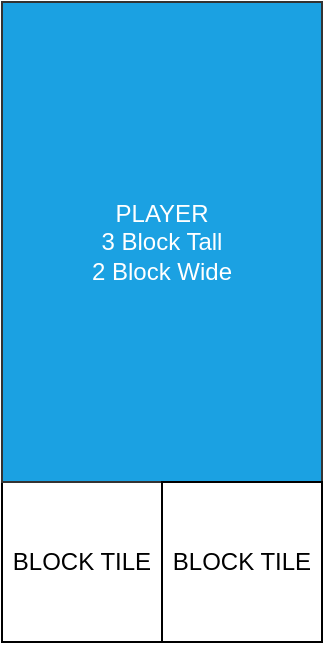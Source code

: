 <mxfile version="13.2.1" type="github">
  <diagram id="QYHInxkbD2-XI1kDPdKv" name="Page-1">
    <mxGraphModel dx="1169" dy="979" grid="1" gridSize="10" guides="1" tooltips="1" connect="1" arrows="1" fold="1" page="1" pageScale="1" pageWidth="850" pageHeight="1100" math="0" shadow="0">
      <root>
        <mxCell id="0" />
        <mxCell id="1" parent="0" />
        <mxCell id="oanqZpxKPQXugIsl4gW2-1" value="BLOCK TILE" style="whiteSpace=wrap;html=1;aspect=fixed;" vertex="1" parent="1">
          <mxGeometry x="120" y="480" width="80" height="80" as="geometry" />
        </mxCell>
        <mxCell id="oanqZpxKPQXugIsl4gW2-3" value="&lt;div&gt;PLAYER&lt;/div&gt;&lt;div&gt;3 Block Tall&lt;/div&gt;&lt;div&gt;2 Block Wide&lt;br&gt;&lt;/div&gt;" style="rounded=0;whiteSpace=wrap;html=1;fillColor=#1ba1e2;strokeColor=#333333;fontColor=#ffffff;" vertex="1" parent="1">
          <mxGeometry x="120" y="240" width="160" height="240" as="geometry" />
        </mxCell>
        <mxCell id="oanqZpxKPQXugIsl4gW2-4" value="BLOCK TILE" style="whiteSpace=wrap;html=1;aspect=fixed;" vertex="1" parent="1">
          <mxGeometry x="200" y="480" width="80" height="80" as="geometry" />
        </mxCell>
      </root>
    </mxGraphModel>
  </diagram>
</mxfile>
